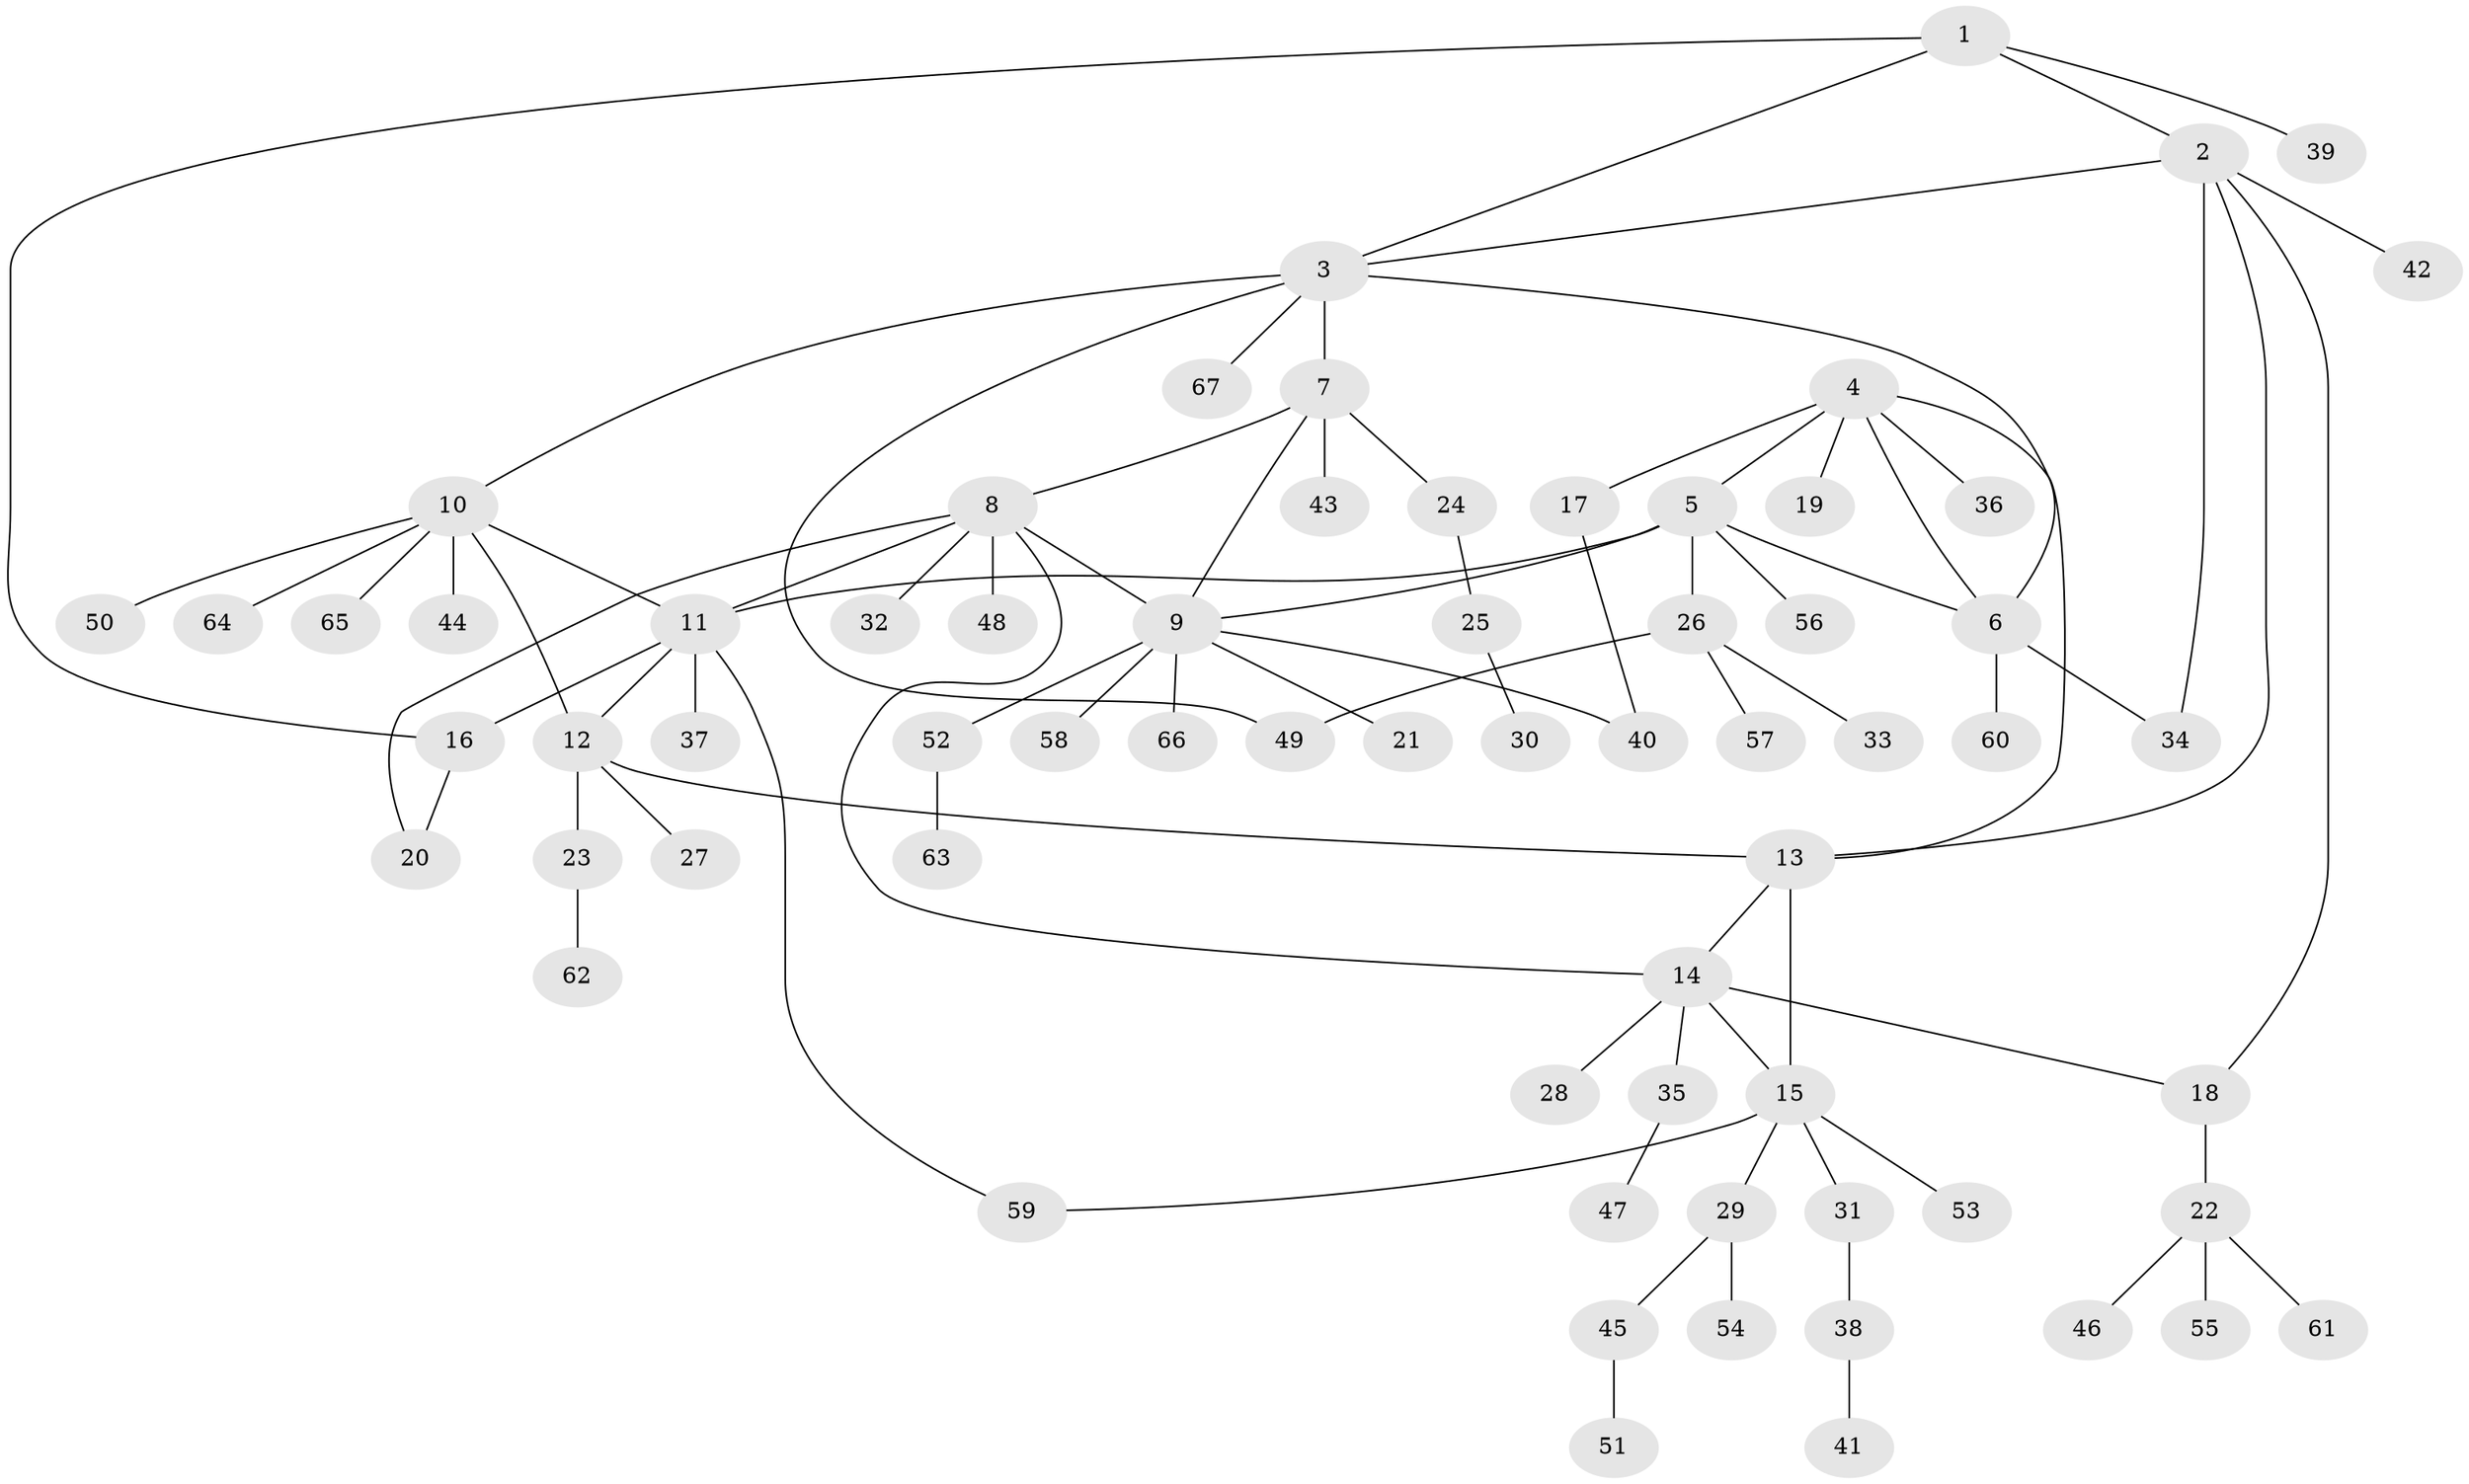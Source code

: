 // Generated by graph-tools (version 1.1) at 2025/50/03/09/25 03:50:28]
// undirected, 67 vertices, 84 edges
graph export_dot {
graph [start="1"]
  node [color=gray90,style=filled];
  1;
  2;
  3;
  4;
  5;
  6;
  7;
  8;
  9;
  10;
  11;
  12;
  13;
  14;
  15;
  16;
  17;
  18;
  19;
  20;
  21;
  22;
  23;
  24;
  25;
  26;
  27;
  28;
  29;
  30;
  31;
  32;
  33;
  34;
  35;
  36;
  37;
  38;
  39;
  40;
  41;
  42;
  43;
  44;
  45;
  46;
  47;
  48;
  49;
  50;
  51;
  52;
  53;
  54;
  55;
  56;
  57;
  58;
  59;
  60;
  61;
  62;
  63;
  64;
  65;
  66;
  67;
  1 -- 2;
  1 -- 3;
  1 -- 16;
  1 -- 39;
  2 -- 3;
  2 -- 13;
  2 -- 18;
  2 -- 34;
  2 -- 42;
  3 -- 6;
  3 -- 7;
  3 -- 10;
  3 -- 49;
  3 -- 67;
  4 -- 5;
  4 -- 6;
  4 -- 13;
  4 -- 17;
  4 -- 19;
  4 -- 36;
  5 -- 6;
  5 -- 9;
  5 -- 11;
  5 -- 26;
  5 -- 56;
  6 -- 34;
  6 -- 60;
  7 -- 8;
  7 -- 9;
  7 -- 24;
  7 -- 43;
  8 -- 9;
  8 -- 11;
  8 -- 14;
  8 -- 20;
  8 -- 32;
  8 -- 48;
  9 -- 21;
  9 -- 40;
  9 -- 52;
  9 -- 58;
  9 -- 66;
  10 -- 11;
  10 -- 12;
  10 -- 44;
  10 -- 50;
  10 -- 64;
  10 -- 65;
  11 -- 12;
  11 -- 16;
  11 -- 37;
  11 -- 59;
  12 -- 13;
  12 -- 23;
  12 -- 27;
  13 -- 14;
  13 -- 15;
  14 -- 15;
  14 -- 18;
  14 -- 28;
  14 -- 35;
  15 -- 29;
  15 -- 31;
  15 -- 53;
  15 -- 59;
  16 -- 20;
  17 -- 40;
  18 -- 22;
  22 -- 46;
  22 -- 55;
  22 -- 61;
  23 -- 62;
  24 -- 25;
  25 -- 30;
  26 -- 33;
  26 -- 49;
  26 -- 57;
  29 -- 45;
  29 -- 54;
  31 -- 38;
  35 -- 47;
  38 -- 41;
  45 -- 51;
  52 -- 63;
}

